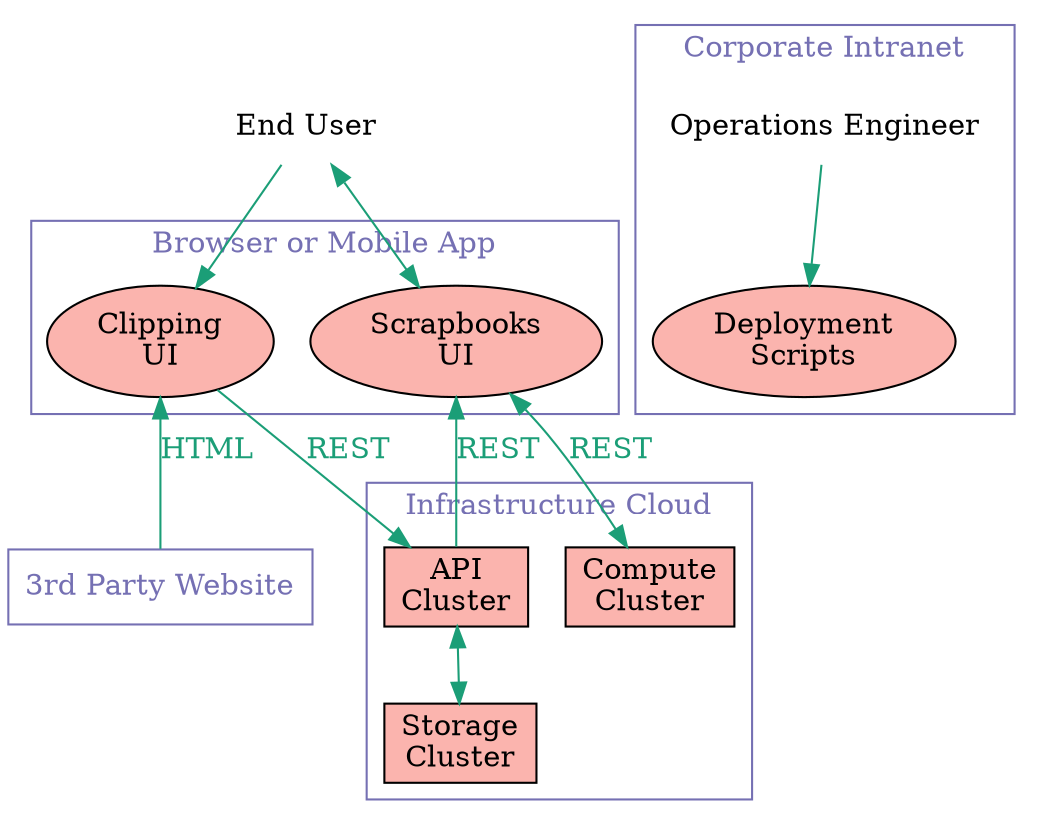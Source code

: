 digraph G {

  {
    node [shape=plaintext]
    "End User"
  }


  node [style=filled, fillcolor="/pastel14/1"]
  edge[color="/dark23/1", fontcolor="/dark23/1" ]
  graph[color="/dark23/3", fontcolor="/dark23/3" ]


  "3rd Party Website" [shape=record, fillcolor=white, color="/dark23/3", fontcolor="/dark23/3" ]

  subgraph cluster_corp {
    label="Corporate Intranet"
    {
      node [shape=plaintext, style=""]
      "Operations Engineer"
    }
    "Deployment\nScripts"
  }


  subgraph cluster_cloud {
    label="Infrastructure Cloud"
    node[shape=rect]
    node[image="cluster.png_icon"]
    "API\nCluster"
    "Compute\nCluster"
    "Storage\nCluster" [image="riak.png_icon"]
  }


  subgraph cluster_browser {
    label="Browser or Mobile App"
    "Clipping\nUI"
    "Scrapbooks\nUI"
  }

  {
    node[shape=rect]
    "Clipping\nUI"      -> "API\nCluster"      [label=REST]
    "Scrapbooks\nUI"    -> "API\nCluster"     [dir=back, label=REST]
    "Scrapbooks\nUI"    -> "Compute\nCluster" [dir=both, label=REST]
    "API\nCluster"      -> "Storage\nCluster" [dir=both]
  }  
  "Clipping\nUI"      -> "3rd Party Website" [dir=back, label=HTML]


  "End User" -> "Clipping\nUI"
  "End User" -> "Scrapbooks\nUI"  [dir=both]
  "Operations Engineer" -> "Deployment\nScripts"

  {
    "Deployment\nScripts" -> {
      label="Elastic Cloud"
      node[shape=rect]
      "API\nCluster"
      "Compute\nCluster"
    } [style=invis]
  }

}